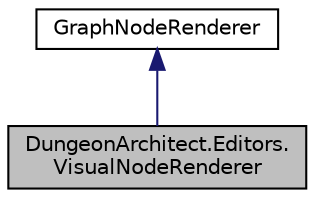 digraph "DungeonArchitect.Editors.VisualNodeRenderer"
{
  edge [fontname="Helvetica",fontsize="10",labelfontname="Helvetica",labelfontsize="10"];
  node [fontname="Helvetica",fontsize="10",shape=record];
  Node1 [label="DungeonArchitect.Editors.\lVisualNodeRenderer",height=0.2,width=0.4,color="black", fillcolor="grey75", style="filled", fontcolor="black"];
  Node2 -> Node1 [dir="back",color="midnightblue",fontsize="10",style="solid",fontname="Helvetica"];
  Node2 [label="GraphNodeRenderer",height=0.2,width=0.4,color="black", fillcolor="white", style="filled",URL="$class_dungeon_architect_1_1_editors_1_1_graph_node_renderer.html",tooltip="Renders the graph node in the graph editor "];
}
